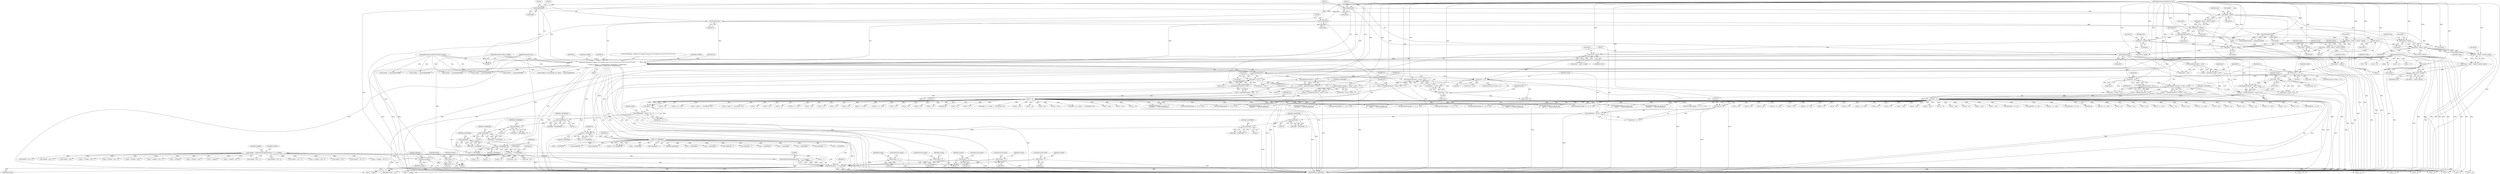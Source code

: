 digraph "0_poppler_9cf2325fb22f812b31858e519411f57747d39bd8_0@API" {
"1003112" [label="(Call,gfree(colorBuf))"];
"1000886" [label="(Call,colorBuf = (SplashColorPtr)gmallocn3((yp + 1), w, nComps))"];
"1000888" [label="(Call,(SplashColorPtr)gmallocn3((yp + 1), w, nComps))"];
"1000890" [label="(Call,gmallocn3((yp + 1), w, nComps))"];
"1000866" [label="(Call,yp = h / scaledHeight)"];
"1000868" [label="(Call,h / scaledHeight)"];
"1000192" [label="(Call,printf(\"drawImage: srcMode=%d srcAlpha=%d w=%d h=%d mat=[%.2f %.2f %.2f %.2f %.2f %.2f]\n\",\n\t   srcMode, srcAlpha, w, h, (double)mat[0], (double)mat[1], (double)mat[2],\n\t   (double)mat[3], (double)mat[4], (double)mat[5]))"];
"1000107" [label="(MethodParameterIn,SplashColorMode srcMode)"];
"1000108" [label="(MethodParameterIn,GBool srcAlpha)"];
"1000109" [label="(MethodParameterIn,int w)"];
"1000110" [label="(MethodParameterIn,int h)"];
"1000198" [label="(Call,(double)mat[0])"];
"1000111" [label="(MethodParameterIn,SplashCoord *mat)"];
"1000203" [label="(Call,(double)mat[1])"];
"1000208" [label="(Call,(double)mat[2])"];
"1000213" [label="(Call,(double)mat[3])"];
"1000218" [label="(Call,(double)mat[4])"];
"1000223" [label="(Call,(double)mat[5])"];
"1000604" [label="(Call,scaledHeight - 1)"];
"1000596" [label="(Call,scaledHeight - 1)"];
"1000575" [label="(Call,scaledHeight - 1)"];
"1000567" [label="(Call,scaledHeight - 1)"];
"1000507" [label="(Call,scaledHeight = abs(ty2 - ty) + 1)"];
"1000510" [label="(Call,abs(ty2 - ty))"];
"1000511" [label="(Call,ty2 - ty)"];
"1000497" [label="(Call,ty2 = splashFloor(mat[5] + yScale - 0.01))"];
"1000499" [label="(Call,splashFloor(mat[5] + yScale - 0.01))"];
"1000504" [label="(Call,yScale - 0.01)"];
"1000465" [label="(Call,yScale >= 0)"];
"1000399" [label="(Call,mat[2] / yScale)"];
"1000387" [label="(Call,mat[1] * mat[2])"];
"1000321" [label="(Call,splashAbs(mat[1]))"];
"1000307" [label="(Call,mat[1] * mat[2])"];
"1000380" [label="(Call,yScale = mat[3] - (mat[1] * mat[2]) / mat[0])"];
"1000382" [label="(Call,mat[3] - (mat[1] * mat[2]) / mat[0])"];
"1000300" [label="(Call,mat[0] * mat[3])"];
"1000386" [label="(Call,(mat[1] * mat[2]) / mat[0])"];
"1000325" [label="(Call,splashAbs(mat[0]))"];
"1000357" [label="(Call,-mat[3] / yScale)"];
"1000358" [label="(Call,-mat[3])"];
"1000345" [label="(Call,mat[0] * mat[3])"];
"1000338" [label="(Call,yScale = mat[2] - (mat[0] * mat[3]) / mat[1])"];
"1000340" [label="(Call,mat[2] - (mat[0] * mat[3]) / mat[1])"];
"1000344" [label="(Call,(mat[0] * mat[3]) / mat[1])"];
"1000334" [label="(Call,-mat[1])"];
"1000477" [label="(Call,ty2 = splashFloor(mat[5] + yScale + 0.01))"];
"1000479" [label="(Call,splashFloor(mat[5] + yScale + 0.01))"];
"1000472" [label="(Call,mat[5] - 0.01)"];
"1000489" [label="(Call,ty = splashFloor(mat[5] + 0.01))"];
"1000491" [label="(Call,splashFloor(mat[5] + 0.01))"];
"1000469" [label="(Call,ty = splashFloor(mat[5] - 0.01))"];
"1000471" [label="(Call,splashFloor(mat[5] - 0.01))"];
"1000883" [label="(Call,w % scaledWidth)"];
"1000878" [label="(Call,w / scaledWidth)"];
"1000588" [label="(Call,scaledWidth - 1)"];
"1000550" [label="(Call,scaledWidth - 1)"];
"1000456" [label="(Call,scaledWidth = abs(tx2 - tx) + 1)"];
"1000459" [label="(Call,abs(tx2 - tx))"];
"1000460" [label="(Call,tx2 - tx)"];
"1000426" [label="(Call,tx2 = splashFloor(mat[4] + xScale + 0.01))"];
"1000428" [label="(Call,splashFloor(mat[4] + xScale + 0.01))"];
"1000421" [label="(Call,mat[4] - 0.01)"];
"1000414" [label="(Call,xScale >= 0)"];
"1000375" [label="(Call,xScale = mat[0])"];
"1000332" [label="(Call,xScale = -mat[1])"];
"1000446" [label="(Call,tx2 = splashFloor(mat[4] + xScale - 0.01))"];
"1000448" [label="(Call,splashFloor(mat[4] + xScale - 0.01))"];
"1000453" [label="(Call,xScale - 0.01)"];
"1000418" [label="(Call,tx = splashFloor(mat[4] - 0.01))"];
"1000420" [label="(Call,splashFloor(mat[4] - 0.01))"];
"1000438" [label="(Call,tx = splashFloor(mat[4] + 0.01))"];
"1000440" [label="(Call,splashFloor(mat[4] + 0.01))"];
"1000286" [label="(Call,nComps = 4)"];
"1000266" [label="(Call,nComps = 4)"];
"1000231" [label="(Call,nComps = 0)"];
"1000276" [label="(Call,nComps = 3)"];
"1000256" [label="(Call,nComps = 3)"];
"1000246" [label="(Call,nComps = 1)"];
"1001660" [label="(Call,colorBuf + xSrc * 4)"];
"1000441" [label="(Call,mat[4] + 0.01)"];
"1002737" [label="(Call,colorBuf + xSrc * 4)"];
"1000472" [label="(Call,mat[5] - 0.01)"];
"1000596" [label="(Call,scaledHeight - 1)"];
"1000876" [label="(Call,xp = w / scaledWidth)"];
"1000273" [label="(Call,srcMode == splashModeBGR8)"];
"1000488" [label="(Block,)"];
"1003113" [label="(Identifier,colorBuf)"];
"1000345" [label="(Call,mat[0] * mat[3])"];
"1000415" [label="(Identifier,xScale)"];
"1000208" [label="(Call,(double)mat[2])"];
"1001603" [label="(Call,x < scaledWidth)"];
"1000462" [label="(Identifier,tx)"];
"1000904" [label="(Call,yp + 1)"];
"1002645" [label="(Call,drawAAPixel(&pipe, tx + x2, ty + y2))"];
"1000625" [label="(Call,urx = tx + ury1)"];
"1000456" [label="(Call,scaledWidth = abs(tx2 - tx) + 1)"];
"1000383" [label="(Call,mat[3])"];
"1002083" [label="(Call,tx + x2)"];
"1000527" [label="(Call,yScale < 0)"];
"1000637" [label="(Call,tx + lly1)"];
"1002440" [label="(Call,drawAAPixel(&pipe, tx + x2, ty + y2))"];
"1000263" [label="(Call,srcMode == splashModeXBGR8)"];
"1001331" [label="(Call,ty + y2)"];
"1003090" [label="(Call,drawPixel(&pipe, tx + x2, ty + y2,\n\t\t      clipRes2 == splashClipAllInside))"];
"1000346" [label="(Call,mat[0])"];
"1003096" [label="(Call,ty + y2)"];
"1001269" [label="(Call,w - m)"];
"1002072" [label="(Call,tx + x2)"];
"1000883" [label="(Call,w % scaledWidth)"];
"1000215" [label="(Call,mat[3])"];
"1000196" [label="(Identifier,w)"];
"1000677" [label="(Call,llx = tx + llx1)"];
"1000867" [label="(Identifier,yp)"];
"1000195" [label="(Identifier,srcAlpha)"];
"1000403" [label="(Identifier,yScale)"];
"1001079" [label="(Call,tx + k1)"];
"1002947" [label="(Call,p = colorBuf + xSrc * 4)"];
"1000878" [label="(Call,w / scaledWidth)"];
"1002314" [label="(Call,x < scaledWidth)"];
"1000359" [label="(Call,mat[3])"];
"1001221" [label="(Call,colorBuf + xSrc)"];
"1003082" [label="(Call,tx + x2)"];
"1000203" [label="(Call,(double)mat[1])"];
"1000377" [label="(Call,mat[0])"];
"1000205" [label="(Call,mat[1])"];
"1000888" [label="(Call,(SplashColorPtr)gmallocn3((yp + 1), w, nComps))"];
"1000288" [label="(Literal,4)"];
"1000667" [label="(Call,urx = tx + urx1)"];
"1001724" [label="(Call,w - m)"];
"1000895" [label="(Identifier,nComps)"];
"1002949" [label="(Call,colorBuf + xSrc * 4)"];
"1000380" [label="(Call,yScale = mat[3] - (mat[1] * mat[2]) / mat[0])"];
"1000268" [label="(Literal,4)"];
"1001905" [label="(Call,p = colorBuf + xSrc * 4)"];
"1001907" [label="(Call,colorBuf + xSrc * 4)"];
"1000422" [label="(Call,mat[4])"];
"1000374" [label="(Block,)"];
"1000332" [label="(Call,xScale = -mat[1])"];
"1002584" [label="(Call,w - m)"];
"1000311" [label="(Call,mat[2])"];
"1000391" [label="(Call,mat[2])"];
"1000510" [label="(Call,abs(ty2 - ty))"];
"1000414" [label="(Call,xScale >= 0)"];
"1002229" [label="(Call,tx + k1)"];
"1001089" [label="(Call,spanY = ty + ySign * y + (int)(yShear * k1))"];
"1000426" [label="(Call,tx2 = splashFloor(mat[4] + xScale + 0.01))"];
"1000458" [label="(Call,abs(tx2 - tx) + 1)"];
"1000463" [label="(Literal,1)"];
"1002236" [label="(Call,scaledWidth - 1)"];
"1002443" [label="(Call,tx + x2)"];
"1002533" [label="(Call,colorBuf + xSrc * 3)"];
"1000440" [label="(Call,splashFloor(mat[4] + 0.01))"];
"1000516" [label="(Identifier,xSign)"];
"1000684" [label="(Call,ty + lly1)"];
"1000504" [label="(Call,yScale - 0.01)"];
"1000398" [label="(Identifier,xShear)"];
"1000352" [label="(Call,mat[1])"];
"1000447" [label="(Identifier,tx2)"];
"1000233" [label="(Literal,0)"];
"1000500" [label="(Call,mat[5] + yScale - 0.01)"];
"1000551" [label="(Identifier,scaledWidth)"];
"1000266" [label="(Call,nComps = 4)"];
"1000286" [label="(Call,nComps = 4)"];
"1000479" [label="(Call,splashFloor(mat[5] + yScale + 0.01))"];
"1002080" [label="(Call,drawPixel(&pipe, tx + x2, ty + y2,\n\t\t\tclipRes2 == splashClipAllInside))"];
"1000333" [label="(Identifier,xScale)"];
"1000213" [label="(Call,(double)mat[3])"];
"1002368" [label="(Call,colorBuf + xSrc)"];
"1000279" [label="(ControlStructure,break;)"];
"1001065" [label="(Call,tx + k1)"];
"1000304" [label="(Call,mat[3])"];
"1000439" [label="(Identifier,tx)"];
"1000107" [label="(MethodParameterIn,SplashColorMode srcMode)"];
"1000399" [label="(Call,mat[2] / yScale)"];
"1000568" [label="(Identifier,scaledHeight)"];
"1001264" [label="(Call,w - m)"];
"1000416" [label="(Literal,0)"];
"1000903" [label="(Call,gmallocn((yp + 1), w))"];
"1000331" [label="(Block,)"];
"1000604" [label="(Call,scaledHeight - 1)"];
"1001164" [label="(Call,x < scaledWidth)"];
"1001729" [label="(Call,w - m)"];
"1000325" [label="(Call,splashAbs(mat[0]))"];
"1001568" [label="(Call,tx + x2)"];
"1000362" [label="(Identifier,yScale)"];
"1000598" [label="(Literal,1)"];
"1001325" [label="(Call,drawAAPixel(&pipe, tx + x2, ty + y2))"];
"1002683" [label="(Call,x < scaledWidth)"];
"1002662" [label="(Call,ty + y2)"];
"1002139" [label="(Call,yp > 0)"];
"1000322" [label="(Call,mat[1])"];
"1000552" [label="(Literal,1)"];
"1000635" [label="(Call,llx = tx + lly1)"];
"1001053" [label="(Call,scaledWidth - 1)"];
"1000602" [label="(Call,ySign * (scaledHeight - 1))"];
"1000277" [label="(Identifier,nComps)"];
"1000512" [label="(Identifier,ty2)"];
"1001328" [label="(Call,tx + x2)"];
"1000218" [label="(Call,(double)mat[4])"];
"1000223" [label="(Call,(double)mat[5])"];
"1001579" [label="(Call,tx + x2)"];
"1000321" [label="(Call,splashAbs(mat[1]))"];
"1000565" [label="(Call,ySign * (scaledHeight - 1))"];
"1000508" [label="(Identifier,scaledHeight)"];
"1001077" [label="(Call,spanXMax = tx + k1)"];
"1001658" [label="(Call,p = colorBuf + xSrc * 4)"];
"1001015" [label="(Call,w * nComps)"];
"1000418" [label="(Call,tx = splashFloor(mat[4] - 0.01))"];
"1002222" [label="(Call,scaledWidth - 1)"];
"1002871" [label="(Call,tx + x2)"];
"1000622" [label="(Call,ty - ulx1)"];
"1000112" [label="(Block,)"];
"1000506" [label="(Literal,0.01)"];
"1000476" [label="(Literal,0.01)"];
"1000674" [label="(Call,ty + ury1)"];
"1000375" [label="(Call,xScale = mat[0])"];
"1000334" [label="(Call,-mat[1])"];
"1000421" [label="(Call,mat[4] - 0.01)"];
"1001419" [label="(Call,p = colorBuf + xSrc * 3)"];
"1000890" [label="(Call,gmallocn3((yp + 1), w, nComps))"];
"1000514" [label="(Literal,1)"];
"1000349" [label="(Call,mat[3])"];
"1001812" [label="(Call,drawAAPixel(&pipe, tx + x2, ty + y2))"];
"1000278" [label="(Literal,3)"];
"1003093" [label="(Call,tx + x2)"];
"1001980" [label="(Call,w - m)"];
"1002239" [label="(Call,spanY = ty + ySign * y + (int)(yShear * k1))"];
"1002648" [label="(Call,tx + x2)"];
"1000246" [label="(Call,nComps = 1)"];
"1000248" [label="(Literal,1)"];
"1000198" [label="(Call,(double)mat[0])"];
"1003007" [label="(Call,w - m)"];
"1000110" [label="(MethodParameterIn,int h)"];
"1000615" [label="(Call,ulx = tx + uly1)"];
"1002168" [label="(Call,w * nComps)"];
"1000386" [label="(Call,(mat[1] * mat[2]) / mat[0])"];
"1000299" [label="(Call,mat[0] * mat[3] - mat[1] * mat[2])"];
"1000406" [label="(Call,mat[1] / mat[0])"];
"1000881" [label="(Call,xq = w % scaledWidth)"];
"1000453" [label="(Call,xScale - 0.01)"];
"1000679" [label="(Call,tx + llx1)"];
"1000429" [label="(Call,mat[4] + xScale + 0.01)"];
"1000455" [label="(Literal,0.01)"];
"1000355" [label="(Call,xShear = -mat[3] / yScale)"];
"1000433" [label="(Call,xScale + 0.01)"];
"1000425" [label="(Literal,0.01)"];
"1000645" [label="(Call,lrx = tx + lry1)"];
"1000276" [label="(Call,nComps = 3)"];
"1001576" [label="(Call,drawPixel(&pipe, tx + x2, ty + y2,\n\t\t\tclipRes2 == splashClipAllInside))"];
"1000869" [label="(Identifier,h)"];
"1000588" [label="(Call,scaledWidth - 1)"];
"1000197" [label="(Identifier,h)"];
"1000468" [label="(Block,)"];
"1002860" [label="(Call,tx + x2)"];
"1000308" [label="(Call,mat[1])"];
"1000870" [label="(Identifier,scaledHeight)"];
"1000457" [label="(Identifier,scaledWidth)"];
"1001850" [label="(Call,x < scaledWidth)"];
"1000664" [label="(Call,ty + uly1)"];
"1000471" [label="(Call,splashFloor(mat[5] - 0.01))"];
"1000694" [label="(Call,ty + lry1)"];
"1002863" [label="(Call,ty + y2)"];
"1000467" [label="(Literal,0)"];
"1000193" [label="(Literal,\"drawImage: srcMode=%d srcAlpha=%d w=%d h=%d mat=[%.2f %.2f %.2f %.2f %.2f %.2f]\n\")"];
"1000420" [label="(Call,splashFloor(mat[4] - 0.01))"];
"1000897" [label="(Identifier,srcAlpha)"];
"1001826" [label="(Call,tx + x2)"];
"1000868" [label="(Call,h / scaledHeight)"];
"1000499" [label="(Call,splashFloor(mat[5] + yScale - 0.01))"];
"1001815" [label="(Call,tx + x2)"];
"1002086" [label="(Call,ty + y2)"];
"1000567" [label="(Call,scaledHeight - 1)"];
"1000247" [label="(Identifier,nComps)"];
"1000662" [label="(Call,uly = ty + uly1)"];
"1000872" [label="(Identifier,yq)"];
"1002401" [label="(Call,w - m)"];
"1003079" [label="(Call,drawAAPixel(&pipe, tx + x2, ty + y2))"];
"1000194" [label="(Identifier,srcMode)"];
"1000489" [label="(Call,ty = splashFloor(mat[5] + 0.01))"];
"1003112" [label="(Call,gfree(colorBuf))"];
"1000492" [label="(Call,mat[5] + 0.01)"];
"1000866" [label="(Call,yp = h / scaledHeight)"];
"1000465" [label="(Call,yScale >= 0)"];
"1000388" [label="(Call,mat[1])"];
"1000569" [label="(Literal,1)"];
"1001091" [label="(Call,ty + ySign * y + (int)(yShear * k1))"];
"1000338" [label="(Call,yScale = mat[2] - (mat[0] * mat[3]) / mat[1])"];
"1000886" [label="(Call,colorBuf = (SplashColorPtr)gmallocn3((yp + 1), w, nComps))"];
"1000590" [label="(Literal,1)"];
"1000437" [label="(Block,)"];
"1000111" [label="(MethodParameterIn,SplashCoord *mat)"];
"1000225" [label="(Call,mat[5])"];
"1000307" [label="(Call,mat[1] * mat[2])"];
"1000365" [label="(Call,-mat[0] / mat[1])"];
"1000687" [label="(Call,lrx = tx + lrx1)"];
"1000550" [label="(Call,scaledWidth - 1)"];
"1000192" [label="(Call,printf(\"drawImage: srcMode=%d srcAlpha=%d w=%d h=%d mat=[%.2f %.2f %.2f %.2f %.2f %.2f]\n\",\n\t   srcMode, srcAlpha, w, h, (double)mat[0], (double)mat[1], (double)mat[2],\n\t   (double)mat[3], (double)mat[4], (double)mat[5]))"];
"1000256" [label="(Call,nComps = 3)"];
"1000236" [label="(Identifier,bitmap)"];
"1000460" [label="(Call,tx2 - tx)"];
"1002241" [label="(Call,ty + ySign * y + (int)(yShear * k1))"];
"1000249" [label="(ControlStructure,break;)"];
"1000210" [label="(Call,mat[2])"];
"1000597" [label="(Identifier,scaledHeight)"];
"1000109" [label="(MethodParameterIn,int w)"];
"1000258" [label="(Literal,3)"];
"1002215" [label="(Call,tx + k1)"];
"1000344" [label="(Call,(mat[0] * mat[3]) / mat[1])"];
"1000366" [label="(Call,-mat[0])"];
"1000887" [label="(Identifier,colorBuf)"];
"1002874" [label="(Call,ty + y2)"];
"1000243" [label="(Call,srcMode == splashModeMono8)"];
"1001336" [label="(Call,drawPixel(&pipe, tx + x2, ty + y2,\n\t\t\tclipRes2 == splashClipAllInside))"];
"1001072" [label="(Call,scaledWidth - 1)"];
"1000885" [label="(Identifier,scaledWidth)"];
"1000231" [label="(Call,nComps = 0)"];
"1002651" [label="(Call,ty + y2)"];
"1001565" [label="(Call,drawAAPixel(&pipe, tx + x2, ty + y2))"];
"1000327" [label="(Identifier,mat)"];
"1000964" [label="(Call,yStep = yp)"];
"1000606" [label="(Literal,1)"];
"1000381" [label="(Identifier,yScale)"];
"1000427" [label="(Identifier,tx2)"];
"1001364" [label="(Call,x < scaledWidth)"];
"1000353" [label="(Identifier,mat)"];
"1000397" [label="(Call,xShear = mat[2] / yScale)"];
"1002479" [label="(Call,x < scaledWidth)"];
"1000257" [label="(Identifier,nComps)"];
"1002868" [label="(Call,drawPixel(&pipe, tx + x2, ty + y2,\n\t\t      clipRes2 == splashClipAllInside))"];
"1001219" [label="(Call,p = colorBuf + xSrc)"];
"1002446" [label="(Call,ty + y2)"];
"1000511" [label="(Call,ty2 - ty)"];
"1000692" [label="(Call,lry = ty + lry1)"];
"1002203" [label="(Call,scaledWidth - 1)"];
"1002857" [label="(Call,drawAAPixel(&pipe, tx + x2, ty + y2))"];
"1000548" [label="(Call,xSign * (scaledWidth - 1))"];
"1001339" [label="(Call,tx + x2)"];
"1000358" [label="(Call,-mat[3])"];
"1000289" [label="(ControlStructure,break;)"];
"1000647" [label="(Call,tx + lry1)"];
"1000417" [label="(Block,)"];
"1002531" [label="(Call,p = colorBuf + xSrc * 3)"];
"1002120" [label="(Call,yStep = yp)"];
"1000220" [label="(Call,mat[4])"];
"1000287" [label="(Identifier,nComps)"];
"1002457" [label="(Call,ty + y2)"];
"1000382" [label="(Call,mat[3] - (mat[1] * mat[2]) / mat[0])"];
"1000253" [label="(Call,srcMode == splashModeRGB8)"];
"1001829" [label="(Call,ty + y2)"];
"1001342" [label="(Call,ty + y2)"];
"1000335" [label="(Call,mat[1])"];
"1001582" [label="(Call,ty + y2)"];
"1000448" [label="(Call,splashFloor(mat[4] + xScale - 0.01))"];
"1000689" [label="(Call,tx + lrx1)"];
"1000682" [label="(Call,lly = ty + lly1)"];
"1000484" [label="(Call,yScale + 0.01)"];
"1000413" [label="(ControlStructure,if (xScale >= 0))"];
"1000672" [label="(Call,ury = ty + ury1)"];
"1000894" [label="(Identifier,w)"];
"1000340" [label="(Call,mat[2] - (mat[0] * mat[3]) / mat[1])"];
"1000309" [label="(Identifier,mat)"];
"1000659" [label="(Call,tx + ulx1)"];
"1000498" [label="(Identifier,ty2)"];
"1003085" [label="(Call,ty + y2)"];
"1000469" [label="(Call,ty = splashFloor(mat[5] - 0.01))"];
"1000341" [label="(Call,mat[2])"];
"1000320" [label="(Call,splashAbs(mat[1]) > splashAbs(mat[0]))"];
"1000339" [label="(Identifier,yScale)"];
"1000589" [label="(Identifier,scaledWidth)"];
"1001823" [label="(Call,drawPixel(&pipe, tx + x2, ty + y2,\n\t\t\tclipRes2 == splashClipAllInside))"];
"1000108" [label="(MethodParameterIn,GBool srcAlpha)"];
"1000459" [label="(Call,abs(tx2 - tx))"];
"1000573" [label="(Call,ySign * (scaledHeight - 1))"];
"1000490" [label="(Identifier,ty)"];
"1000891" [label="(Call,yp + 1)"];
"1000993" [label="(Call,p = colorBuf)"];
"1000454" [label="(Identifier,xScale)"];
"1000394" [label="(Call,mat[0])"];
"1002659" [label="(Call,tx + x2)"];
"1000232" [label="(Identifier,nComps)"];
"1000575" [label="(Call,scaledHeight - 1)"];
"1002791" [label="(Call,w - m)"];
"1000617" [label="(Call,tx + uly1)"];
"1000461" [label="(Identifier,tx2)"];
"1002454" [label="(Call,tx + x2)"];
"1000983" [label="(Call,yp > 0)"];
"1000449" [label="(Call,mat[4] + xScale - 0.01)"];
"1000586" [label="(Call,xSign * (scaledWidth - 1))"];
"1003118" [label="(MethodReturn,SplashError)"];
"1000191" [label="(Block,)"];
"1000884" [label="(Identifier,w)"];
"1000376" [label="(Identifier,xScale)"];
"1000477" [label="(Call,ty2 = splashFloor(mat[5] + yScale + 0.01))"];
"1000473" [label="(Call,mat[5])"];
"1000577" [label="(Literal,1)"];
"1002075" [label="(Call,ty + y2)"];
"1000879" [label="(Identifier,w)"];
"1000627" [label="(Call,tx + ury1)"];
"1000605" [label="(Identifier,scaledHeight)"];
"1000594" [label="(Call,ySign * (scaledHeight - 1))"];
"1001482" [label="(Call,w - m)"];
"1002366" [label="(Call,p = colorBuf + xSrc)"];
"1001487" [label="(Call,w - m)"];
"1000438" [label="(Call,tx = splashFloor(mat[4] + 0.01))"];
"1001975" [label="(Call,w - m)"];
"1000428" [label="(Call,splashFloor(mat[4] + xScale + 0.01))"];
"1000669" [label="(Call,tx + urx1)"];
"1002227" [label="(Call,spanXMax = tx + k1)"];
"1000387" [label="(Call,mat[1] * mat[2])"];
"1002069" [label="(Call,drawAAPixel(&pipe, tx + x2, ty + y2))"];
"1003115" [label="(Identifier,alphaBuf)"];
"1000509" [label="(Call,abs(ty2 - ty) + 1)"];
"1001063" [label="(Call,spanXMin = tx + k1)"];
"1000933" [label="(Call,srcAlpha || (vectorAntialias && clipRes != splashClipAllInside))"];
"1000470" [label="(Identifier,ty)"];
"1001571" [label="(Call,ty + y2)"];
"1000283" [label="(Call,srcMode == splashModeCMYK8)"];
"1000229" [label="(Identifier,ok)"];
"1000657" [label="(Call,ulx = tx + ulx1)"];
"1000507" [label="(Call,scaledHeight = abs(ty2 - ty) + 1)"];
"1000326" [label="(Call,mat[0])"];
"1000880" [label="(Identifier,scaledWidth)"];
"1000497" [label="(Call,ty2 = splashFloor(mat[5] + yScale - 0.01))"];
"1001086" [label="(Call,scaledWidth - 1)"];
"1002895" [label="(Call,x < scaledWidth)"];
"1002149" [label="(Call,p = colorBuf)"];
"1000301" [label="(Call,mat[0])"];
"1000259" [label="(ControlStructure,break;)"];
"1000238" [label="(Block,)"];
"1002451" [label="(Call,drawPixel(&pipe, tx + x2, ty + y2,\n\t\t      clipRes2 == splashClipAllInside))"];
"1000873" [label="(Call,h % scaledHeight)"];
"1000267" [label="(Identifier,nComps)"];
"1000300" [label="(Call,mat[0] * mat[3])"];
"1000466" [label="(Identifier,yScale)"];
"1000491" [label="(Call,splashFloor(mat[5] + 0.01))"];
"1001818" [label="(Call,ty + y2)"];
"1000518" [label="(Call,xScale < 0)"];
"1000576" [label="(Identifier,scaledHeight)"];
"1000513" [label="(Identifier,ty)"];
"1000478" [label="(Identifier,ty2)"];
"1002735" [label="(Call,p = colorBuf + xSrc * 4)"];
"1000446" [label="(Call,tx2 = splashFloor(mat[4] + xScale - 0.01))"];
"1000357" [label="(Call,-mat[3] / yScale)"];
"1000356" [label="(Identifier,xShear)"];
"1000464" [label="(ControlStructure,if (yScale >= 0))"];
"1000200" [label="(Call,mat[0])"];
"1000505" [label="(Identifier,yScale)"];
"1001421" [label="(Call,colorBuf + xSrc * 3)"];
"1000419" [label="(Identifier,tx)"];
"1001018" [label="(Call,q += w)"];
"1000395" [label="(Identifier,mat)"];
"1000480" [label="(Call,mat[5] + yScale + 0.01)"];
"1002656" [label="(Call,drawPixel(&pipe, tx + x2, ty + y2,\n\t\t      clipRes2 == splashClipAllInside))"];
"1000400" [label="(Call,mat[2])"];
"1000269" [label="(ControlStructure,break;)"];
"1002213" [label="(Call,spanXMin = tx + k1)"];
"1003112" -> "1000112"  [label="AST: "];
"1003112" -> "1003113"  [label="CFG: "];
"1003113" -> "1003112"  [label="AST: "];
"1003115" -> "1003112"  [label="CFG: "];
"1003112" -> "1003118"  [label="DDG: "];
"1003112" -> "1003118"  [label="DDG: "];
"1000886" -> "1003112"  [label="DDG: "];
"1000886" -> "1000112"  [label="AST: "];
"1000886" -> "1000888"  [label="CFG: "];
"1000887" -> "1000886"  [label="AST: "];
"1000888" -> "1000886"  [label="AST: "];
"1000897" -> "1000886"  [label="CFG: "];
"1000886" -> "1003118"  [label="DDG: "];
"1000888" -> "1000886"  [label="DDG: "];
"1000886" -> "1000993"  [label="DDG: "];
"1000886" -> "1001219"  [label="DDG: "];
"1000886" -> "1001221"  [label="DDG: "];
"1000886" -> "1001419"  [label="DDG: "];
"1000886" -> "1001421"  [label="DDG: "];
"1000886" -> "1001658"  [label="DDG: "];
"1000886" -> "1001660"  [label="DDG: "];
"1000886" -> "1001905"  [label="DDG: "];
"1000886" -> "1001907"  [label="DDG: "];
"1000886" -> "1002149"  [label="DDG: "];
"1000886" -> "1002366"  [label="DDG: "];
"1000886" -> "1002368"  [label="DDG: "];
"1000886" -> "1002531"  [label="DDG: "];
"1000886" -> "1002533"  [label="DDG: "];
"1000886" -> "1002735"  [label="DDG: "];
"1000886" -> "1002737"  [label="DDG: "];
"1000886" -> "1002947"  [label="DDG: "];
"1000886" -> "1002949"  [label="DDG: "];
"1000888" -> "1000890"  [label="CFG: "];
"1000889" -> "1000888"  [label="AST: "];
"1000890" -> "1000888"  [label="AST: "];
"1000888" -> "1003118"  [label="DDG: "];
"1000890" -> "1000888"  [label="DDG: "];
"1000890" -> "1000888"  [label="DDG: "];
"1000890" -> "1000888"  [label="DDG: "];
"1000890" -> "1000895"  [label="CFG: "];
"1000891" -> "1000890"  [label="AST: "];
"1000894" -> "1000890"  [label="AST: "];
"1000895" -> "1000890"  [label="AST: "];
"1000890" -> "1003118"  [label="DDG: "];
"1000890" -> "1003118"  [label="DDG: "];
"1000890" -> "1003118"  [label="DDG: "];
"1000866" -> "1000890"  [label="DDG: "];
"1000883" -> "1000890"  [label="DDG: "];
"1000109" -> "1000890"  [label="DDG: "];
"1000286" -> "1000890"  [label="DDG: "];
"1000266" -> "1000890"  [label="DDG: "];
"1000231" -> "1000890"  [label="DDG: "];
"1000276" -> "1000890"  [label="DDG: "];
"1000256" -> "1000890"  [label="DDG: "];
"1000246" -> "1000890"  [label="DDG: "];
"1000890" -> "1000903"  [label="DDG: "];
"1000890" -> "1001015"  [label="DDG: "];
"1000890" -> "1001015"  [label="DDG: "];
"1000890" -> "1001264"  [label="DDG: "];
"1000890" -> "1001482"  [label="DDG: "];
"1000890" -> "1001724"  [label="DDG: "];
"1000890" -> "1001975"  [label="DDG: "];
"1000890" -> "1002168"  [label="DDG: "];
"1000890" -> "1002168"  [label="DDG: "];
"1000890" -> "1002401"  [label="DDG: "];
"1000890" -> "1002584"  [label="DDG: "];
"1000890" -> "1002791"  [label="DDG: "];
"1000890" -> "1003007"  [label="DDG: "];
"1000866" -> "1000112"  [label="AST: "];
"1000866" -> "1000868"  [label="CFG: "];
"1000867" -> "1000866"  [label="AST: "];
"1000868" -> "1000866"  [label="AST: "];
"1000872" -> "1000866"  [label="CFG: "];
"1000866" -> "1003118"  [label="DDG: "];
"1000868" -> "1000866"  [label="DDG: "];
"1000868" -> "1000866"  [label="DDG: "];
"1000866" -> "1000891"  [label="DDG: "];
"1000866" -> "1000903"  [label="DDG: "];
"1000866" -> "1000904"  [label="DDG: "];
"1000866" -> "1000964"  [label="DDG: "];
"1000866" -> "1000983"  [label="DDG: "];
"1000866" -> "1002120"  [label="DDG: "];
"1000866" -> "1002139"  [label="DDG: "];
"1000868" -> "1000870"  [label="CFG: "];
"1000869" -> "1000868"  [label="AST: "];
"1000870" -> "1000868"  [label="AST: "];
"1000192" -> "1000868"  [label="DDG: "];
"1000110" -> "1000868"  [label="DDG: "];
"1000604" -> "1000868"  [label="DDG: "];
"1000868" -> "1000873"  [label="DDG: "];
"1000868" -> "1000873"  [label="DDG: "];
"1000192" -> "1000191"  [label="AST: "];
"1000192" -> "1000223"  [label="CFG: "];
"1000193" -> "1000192"  [label="AST: "];
"1000194" -> "1000192"  [label="AST: "];
"1000195" -> "1000192"  [label="AST: "];
"1000196" -> "1000192"  [label="AST: "];
"1000197" -> "1000192"  [label="AST: "];
"1000198" -> "1000192"  [label="AST: "];
"1000203" -> "1000192"  [label="AST: "];
"1000208" -> "1000192"  [label="AST: "];
"1000213" -> "1000192"  [label="AST: "];
"1000218" -> "1000192"  [label="AST: "];
"1000223" -> "1000192"  [label="AST: "];
"1000229" -> "1000192"  [label="CFG: "];
"1000192" -> "1003118"  [label="DDG: "];
"1000192" -> "1003118"  [label="DDG: "];
"1000192" -> "1003118"  [label="DDG: "];
"1000192" -> "1003118"  [label="DDG: "];
"1000192" -> "1003118"  [label="DDG: "];
"1000192" -> "1003118"  [label="DDG: "];
"1000192" -> "1003118"  [label="DDG: "];
"1000192" -> "1003118"  [label="DDG: "];
"1000192" -> "1003118"  [label="DDG: "];
"1000192" -> "1003118"  [label="DDG: "];
"1000192" -> "1003118"  [label="DDG: "];
"1000107" -> "1000192"  [label="DDG: "];
"1000108" -> "1000192"  [label="DDG: "];
"1000109" -> "1000192"  [label="DDG: "];
"1000110" -> "1000192"  [label="DDG: "];
"1000198" -> "1000192"  [label="DDG: "];
"1000203" -> "1000192"  [label="DDG: "];
"1000208" -> "1000192"  [label="DDG: "];
"1000213" -> "1000192"  [label="DDG: "];
"1000218" -> "1000192"  [label="DDG: "];
"1000223" -> "1000192"  [label="DDG: "];
"1000192" -> "1000243"  [label="DDG: "];
"1000192" -> "1000253"  [label="DDG: "];
"1000192" -> "1000263"  [label="DDG: "];
"1000192" -> "1000273"  [label="DDG: "];
"1000192" -> "1000283"  [label="DDG: "];
"1000192" -> "1000878"  [label="DDG: "];
"1000192" -> "1000933"  [label="DDG: "];
"1000107" -> "1000104"  [label="AST: "];
"1000107" -> "1003118"  [label="DDG: "];
"1000107" -> "1000243"  [label="DDG: "];
"1000107" -> "1000253"  [label="DDG: "];
"1000107" -> "1000263"  [label="DDG: "];
"1000107" -> "1000273"  [label="DDG: "];
"1000107" -> "1000283"  [label="DDG: "];
"1000108" -> "1000104"  [label="AST: "];
"1000108" -> "1003118"  [label="DDG: "];
"1000108" -> "1000933"  [label="DDG: "];
"1000109" -> "1000104"  [label="AST: "];
"1000109" -> "1003118"  [label="DDG: "];
"1000109" -> "1000878"  [label="DDG: "];
"1000109" -> "1000883"  [label="DDG: "];
"1000109" -> "1000903"  [label="DDG: "];
"1000109" -> "1001015"  [label="DDG: "];
"1000109" -> "1001018"  [label="DDG: "];
"1000109" -> "1001264"  [label="DDG: "];
"1000109" -> "1001269"  [label="DDG: "];
"1000109" -> "1001482"  [label="DDG: "];
"1000109" -> "1001487"  [label="DDG: "];
"1000109" -> "1001724"  [label="DDG: "];
"1000109" -> "1001729"  [label="DDG: "];
"1000109" -> "1001975"  [label="DDG: "];
"1000109" -> "1001980"  [label="DDG: "];
"1000109" -> "1002168"  [label="DDG: "];
"1000109" -> "1002401"  [label="DDG: "];
"1000109" -> "1002584"  [label="DDG: "];
"1000109" -> "1002791"  [label="DDG: "];
"1000109" -> "1003007"  [label="DDG: "];
"1000110" -> "1000104"  [label="AST: "];
"1000110" -> "1003118"  [label="DDG: "];
"1000110" -> "1000873"  [label="DDG: "];
"1000198" -> "1000200"  [label="CFG: "];
"1000199" -> "1000198"  [label="AST: "];
"1000200" -> "1000198"  [label="AST: "];
"1000204" -> "1000198"  [label="CFG: "];
"1000198" -> "1003118"  [label="DDG: "];
"1000111" -> "1000198"  [label="DDG: "];
"1000198" -> "1000300"  [label="DDG: "];
"1000111" -> "1000104"  [label="AST: "];
"1000111" -> "1003118"  [label="DDG: "];
"1000111" -> "1000203"  [label="DDG: "];
"1000111" -> "1000208"  [label="DDG: "];
"1000111" -> "1000213"  [label="DDG: "];
"1000111" -> "1000218"  [label="DDG: "];
"1000111" -> "1000223"  [label="DDG: "];
"1000111" -> "1000300"  [label="DDG: "];
"1000111" -> "1000307"  [label="DDG: "];
"1000111" -> "1000321"  [label="DDG: "];
"1000111" -> "1000325"  [label="DDG: "];
"1000111" -> "1000334"  [label="DDG: "];
"1000111" -> "1000340"  [label="DDG: "];
"1000111" -> "1000345"  [label="DDG: "];
"1000111" -> "1000344"  [label="DDG: "];
"1000111" -> "1000358"  [label="DDG: "];
"1000111" -> "1000366"  [label="DDG: "];
"1000111" -> "1000365"  [label="DDG: "];
"1000111" -> "1000375"  [label="DDG: "];
"1000111" -> "1000382"  [label="DDG: "];
"1000111" -> "1000387"  [label="DDG: "];
"1000111" -> "1000386"  [label="DDG: "];
"1000111" -> "1000399"  [label="DDG: "];
"1000111" -> "1000406"  [label="DDG: "];
"1000111" -> "1000421"  [label="DDG: "];
"1000111" -> "1000428"  [label="DDG: "];
"1000111" -> "1000429"  [label="DDG: "];
"1000111" -> "1000440"  [label="DDG: "];
"1000111" -> "1000441"  [label="DDG: "];
"1000111" -> "1000448"  [label="DDG: "];
"1000111" -> "1000449"  [label="DDG: "];
"1000111" -> "1000472"  [label="DDG: "];
"1000111" -> "1000479"  [label="DDG: "];
"1000111" -> "1000480"  [label="DDG: "];
"1000111" -> "1000491"  [label="DDG: "];
"1000111" -> "1000492"  [label="DDG: "];
"1000111" -> "1000499"  [label="DDG: "];
"1000111" -> "1000500"  [label="DDG: "];
"1000203" -> "1000205"  [label="CFG: "];
"1000204" -> "1000203"  [label="AST: "];
"1000205" -> "1000203"  [label="AST: "];
"1000209" -> "1000203"  [label="CFG: "];
"1000203" -> "1003118"  [label="DDG: "];
"1000203" -> "1000307"  [label="DDG: "];
"1000208" -> "1000210"  [label="CFG: "];
"1000209" -> "1000208"  [label="AST: "];
"1000210" -> "1000208"  [label="AST: "];
"1000214" -> "1000208"  [label="CFG: "];
"1000208" -> "1003118"  [label="DDG: "];
"1000208" -> "1000307"  [label="DDG: "];
"1000213" -> "1000215"  [label="CFG: "];
"1000214" -> "1000213"  [label="AST: "];
"1000215" -> "1000213"  [label="AST: "];
"1000219" -> "1000213"  [label="CFG: "];
"1000213" -> "1003118"  [label="DDG: "];
"1000213" -> "1000300"  [label="DDG: "];
"1000218" -> "1000220"  [label="CFG: "];
"1000219" -> "1000218"  [label="AST: "];
"1000220" -> "1000218"  [label="AST: "];
"1000224" -> "1000218"  [label="CFG: "];
"1000218" -> "1003118"  [label="DDG: "];
"1000218" -> "1000421"  [label="DDG: "];
"1000218" -> "1000440"  [label="DDG: "];
"1000218" -> "1000441"  [label="DDG: "];
"1000218" -> "1000448"  [label="DDG: "];
"1000218" -> "1000449"  [label="DDG: "];
"1000223" -> "1000225"  [label="CFG: "];
"1000224" -> "1000223"  [label="AST: "];
"1000225" -> "1000223"  [label="AST: "];
"1000223" -> "1003118"  [label="DDG: "];
"1000223" -> "1000472"  [label="DDG: "];
"1000223" -> "1000491"  [label="DDG: "];
"1000223" -> "1000492"  [label="DDG: "];
"1000223" -> "1000499"  [label="DDG: "];
"1000223" -> "1000500"  [label="DDG: "];
"1000604" -> "1000602"  [label="AST: "];
"1000604" -> "1000606"  [label="CFG: "];
"1000605" -> "1000604"  [label="AST: "];
"1000606" -> "1000604"  [label="AST: "];
"1000602" -> "1000604"  [label="CFG: "];
"1000604" -> "1003118"  [label="DDG: "];
"1000604" -> "1000602"  [label="DDG: "];
"1000604" -> "1000602"  [label="DDG: "];
"1000596" -> "1000604"  [label="DDG: "];
"1000596" -> "1000594"  [label="AST: "];
"1000596" -> "1000598"  [label="CFG: "];
"1000597" -> "1000596"  [label="AST: "];
"1000598" -> "1000596"  [label="AST: "];
"1000594" -> "1000596"  [label="CFG: "];
"1000596" -> "1000594"  [label="DDG: "];
"1000596" -> "1000594"  [label="DDG: "];
"1000575" -> "1000596"  [label="DDG: "];
"1000575" -> "1000573"  [label="AST: "];
"1000575" -> "1000577"  [label="CFG: "];
"1000576" -> "1000575"  [label="AST: "];
"1000577" -> "1000575"  [label="AST: "];
"1000573" -> "1000575"  [label="CFG: "];
"1000575" -> "1000573"  [label="DDG: "];
"1000575" -> "1000573"  [label="DDG: "];
"1000567" -> "1000575"  [label="DDG: "];
"1000567" -> "1000565"  [label="AST: "];
"1000567" -> "1000569"  [label="CFG: "];
"1000568" -> "1000567"  [label="AST: "];
"1000569" -> "1000567"  [label="AST: "];
"1000565" -> "1000567"  [label="CFG: "];
"1000567" -> "1000565"  [label="DDG: "];
"1000567" -> "1000565"  [label="DDG: "];
"1000507" -> "1000567"  [label="DDG: "];
"1000507" -> "1000112"  [label="AST: "];
"1000507" -> "1000509"  [label="CFG: "];
"1000508" -> "1000507"  [label="AST: "];
"1000509" -> "1000507"  [label="AST: "];
"1000516" -> "1000507"  [label="CFG: "];
"1000507" -> "1003118"  [label="DDG: "];
"1000510" -> "1000507"  [label="DDG: "];
"1000510" -> "1000509"  [label="AST: "];
"1000510" -> "1000511"  [label="CFG: "];
"1000511" -> "1000510"  [label="AST: "];
"1000514" -> "1000510"  [label="CFG: "];
"1000510" -> "1003118"  [label="DDG: "];
"1000510" -> "1000509"  [label="DDG: "];
"1000511" -> "1000510"  [label="DDG: "];
"1000511" -> "1000510"  [label="DDG: "];
"1000511" -> "1000513"  [label="CFG: "];
"1000512" -> "1000511"  [label="AST: "];
"1000513" -> "1000511"  [label="AST: "];
"1000511" -> "1003118"  [label="DDG: "];
"1000497" -> "1000511"  [label="DDG: "];
"1000477" -> "1000511"  [label="DDG: "];
"1000489" -> "1000511"  [label="DDG: "];
"1000469" -> "1000511"  [label="DDG: "];
"1000511" -> "1000622"  [label="DDG: "];
"1000511" -> "1000662"  [label="DDG: "];
"1000511" -> "1000664"  [label="DDG: "];
"1000511" -> "1000672"  [label="DDG: "];
"1000511" -> "1000674"  [label="DDG: "];
"1000511" -> "1000682"  [label="DDG: "];
"1000511" -> "1000684"  [label="DDG: "];
"1000511" -> "1000692"  [label="DDG: "];
"1000511" -> "1000694"  [label="DDG: "];
"1000511" -> "1001089"  [label="DDG: "];
"1000511" -> "1001091"  [label="DDG: "];
"1000511" -> "1001325"  [label="DDG: "];
"1000511" -> "1001331"  [label="DDG: "];
"1000511" -> "1001336"  [label="DDG: "];
"1000511" -> "1001342"  [label="DDG: "];
"1000511" -> "1001565"  [label="DDG: "];
"1000511" -> "1001571"  [label="DDG: "];
"1000511" -> "1001576"  [label="DDG: "];
"1000511" -> "1001582"  [label="DDG: "];
"1000511" -> "1001812"  [label="DDG: "];
"1000511" -> "1001818"  [label="DDG: "];
"1000511" -> "1001823"  [label="DDG: "];
"1000511" -> "1001829"  [label="DDG: "];
"1000511" -> "1002069"  [label="DDG: "];
"1000511" -> "1002075"  [label="DDG: "];
"1000511" -> "1002080"  [label="DDG: "];
"1000511" -> "1002086"  [label="DDG: "];
"1000511" -> "1002239"  [label="DDG: "];
"1000511" -> "1002241"  [label="DDG: "];
"1000511" -> "1002440"  [label="DDG: "];
"1000511" -> "1002446"  [label="DDG: "];
"1000511" -> "1002451"  [label="DDG: "];
"1000511" -> "1002457"  [label="DDG: "];
"1000511" -> "1002645"  [label="DDG: "];
"1000511" -> "1002651"  [label="DDG: "];
"1000511" -> "1002656"  [label="DDG: "];
"1000511" -> "1002662"  [label="DDG: "];
"1000511" -> "1002857"  [label="DDG: "];
"1000511" -> "1002863"  [label="DDG: "];
"1000511" -> "1002868"  [label="DDG: "];
"1000511" -> "1002874"  [label="DDG: "];
"1000511" -> "1003079"  [label="DDG: "];
"1000511" -> "1003085"  [label="DDG: "];
"1000511" -> "1003090"  [label="DDG: "];
"1000511" -> "1003096"  [label="DDG: "];
"1000497" -> "1000488"  [label="AST: "];
"1000497" -> "1000499"  [label="CFG: "];
"1000498" -> "1000497"  [label="AST: "];
"1000499" -> "1000497"  [label="AST: "];
"1000508" -> "1000497"  [label="CFG: "];
"1000497" -> "1003118"  [label="DDG: "];
"1000499" -> "1000497"  [label="DDG: "];
"1000499" -> "1000500"  [label="CFG: "];
"1000500" -> "1000499"  [label="AST: "];
"1000499" -> "1003118"  [label="DDG: "];
"1000504" -> "1000499"  [label="DDG: "];
"1000504" -> "1000499"  [label="DDG: "];
"1000504" -> "1000500"  [label="AST: "];
"1000504" -> "1000506"  [label="CFG: "];
"1000505" -> "1000504"  [label="AST: "];
"1000506" -> "1000504"  [label="AST: "];
"1000500" -> "1000504"  [label="CFG: "];
"1000504" -> "1000500"  [label="DDG: "];
"1000504" -> "1000500"  [label="DDG: "];
"1000465" -> "1000504"  [label="DDG: "];
"1000504" -> "1000527"  [label="DDG: "];
"1000465" -> "1000464"  [label="AST: "];
"1000465" -> "1000467"  [label="CFG: "];
"1000466" -> "1000465"  [label="AST: "];
"1000467" -> "1000465"  [label="AST: "];
"1000470" -> "1000465"  [label="CFG: "];
"1000490" -> "1000465"  [label="CFG: "];
"1000465" -> "1003118"  [label="DDG: "];
"1000399" -> "1000465"  [label="DDG: "];
"1000357" -> "1000465"  [label="DDG: "];
"1000465" -> "1000479"  [label="DDG: "];
"1000465" -> "1000480"  [label="DDG: "];
"1000465" -> "1000484"  [label="DDG: "];
"1000465" -> "1000527"  [label="DDG: "];
"1000399" -> "1000397"  [label="AST: "];
"1000399" -> "1000403"  [label="CFG: "];
"1000400" -> "1000399"  [label="AST: "];
"1000403" -> "1000399"  [label="AST: "];
"1000397" -> "1000399"  [label="CFG: "];
"1000399" -> "1003118"  [label="DDG: "];
"1000399" -> "1000397"  [label="DDG: "];
"1000399" -> "1000397"  [label="DDG: "];
"1000387" -> "1000399"  [label="DDG: "];
"1000380" -> "1000399"  [label="DDG: "];
"1000387" -> "1000386"  [label="AST: "];
"1000387" -> "1000391"  [label="CFG: "];
"1000388" -> "1000387"  [label="AST: "];
"1000391" -> "1000387"  [label="AST: "];
"1000395" -> "1000387"  [label="CFG: "];
"1000387" -> "1000386"  [label="DDG: "];
"1000387" -> "1000386"  [label="DDG: "];
"1000321" -> "1000387"  [label="DDG: "];
"1000307" -> "1000387"  [label="DDG: "];
"1000387" -> "1000406"  [label="DDG: "];
"1000321" -> "1000320"  [label="AST: "];
"1000321" -> "1000322"  [label="CFG: "];
"1000322" -> "1000321"  [label="AST: "];
"1000327" -> "1000321"  [label="CFG: "];
"1000321" -> "1000320"  [label="DDG: "];
"1000307" -> "1000321"  [label="DDG: "];
"1000321" -> "1000334"  [label="DDG: "];
"1000307" -> "1000299"  [label="AST: "];
"1000307" -> "1000311"  [label="CFG: "];
"1000308" -> "1000307"  [label="AST: "];
"1000311" -> "1000307"  [label="AST: "];
"1000299" -> "1000307"  [label="CFG: "];
"1000307" -> "1003118"  [label="DDG: "];
"1000307" -> "1003118"  [label="DDG: "];
"1000307" -> "1000299"  [label="DDG: "];
"1000307" -> "1000299"  [label="DDG: "];
"1000307" -> "1000340"  [label="DDG: "];
"1000380" -> "1000374"  [label="AST: "];
"1000380" -> "1000382"  [label="CFG: "];
"1000381" -> "1000380"  [label="AST: "];
"1000382" -> "1000380"  [label="AST: "];
"1000398" -> "1000380"  [label="CFG: "];
"1000380" -> "1003118"  [label="DDG: "];
"1000382" -> "1000380"  [label="DDG: "];
"1000382" -> "1000380"  [label="DDG: "];
"1000382" -> "1000386"  [label="CFG: "];
"1000383" -> "1000382"  [label="AST: "];
"1000386" -> "1000382"  [label="AST: "];
"1000382" -> "1003118"  [label="DDG: "];
"1000382" -> "1003118"  [label="DDG: "];
"1000300" -> "1000382"  [label="DDG: "];
"1000386" -> "1000382"  [label="DDG: "];
"1000386" -> "1000382"  [label="DDG: "];
"1000300" -> "1000299"  [label="AST: "];
"1000300" -> "1000304"  [label="CFG: "];
"1000301" -> "1000300"  [label="AST: "];
"1000304" -> "1000300"  [label="AST: "];
"1000309" -> "1000300"  [label="CFG: "];
"1000300" -> "1003118"  [label="DDG: "];
"1000300" -> "1003118"  [label="DDG: "];
"1000300" -> "1000299"  [label="DDG: "];
"1000300" -> "1000299"  [label="DDG: "];
"1000300" -> "1000325"  [label="DDG: "];
"1000300" -> "1000345"  [label="DDG: "];
"1000386" -> "1000394"  [label="CFG: "];
"1000394" -> "1000386"  [label="AST: "];
"1000386" -> "1003118"  [label="DDG: "];
"1000325" -> "1000386"  [label="DDG: "];
"1000386" -> "1000406"  [label="DDG: "];
"1000325" -> "1000320"  [label="AST: "];
"1000325" -> "1000326"  [label="CFG: "];
"1000326" -> "1000325"  [label="AST: "];
"1000320" -> "1000325"  [label="CFG: "];
"1000325" -> "1000320"  [label="DDG: "];
"1000325" -> "1000345"  [label="DDG: "];
"1000325" -> "1000375"  [label="DDG: "];
"1000357" -> "1000355"  [label="AST: "];
"1000357" -> "1000362"  [label="CFG: "];
"1000358" -> "1000357"  [label="AST: "];
"1000362" -> "1000357"  [label="AST: "];
"1000355" -> "1000357"  [label="CFG: "];
"1000357" -> "1003118"  [label="DDG: "];
"1000357" -> "1000355"  [label="DDG: "];
"1000357" -> "1000355"  [label="DDG: "];
"1000358" -> "1000357"  [label="DDG: "];
"1000338" -> "1000357"  [label="DDG: "];
"1000358" -> "1000359"  [label="CFG: "];
"1000359" -> "1000358"  [label="AST: "];
"1000362" -> "1000358"  [label="CFG: "];
"1000358" -> "1003118"  [label="DDG: "];
"1000345" -> "1000358"  [label="DDG: "];
"1000345" -> "1000344"  [label="AST: "];
"1000345" -> "1000349"  [label="CFG: "];
"1000346" -> "1000345"  [label="AST: "];
"1000349" -> "1000345"  [label="AST: "];
"1000353" -> "1000345"  [label="CFG: "];
"1000345" -> "1000344"  [label="DDG: "];
"1000345" -> "1000344"  [label="DDG: "];
"1000345" -> "1000366"  [label="DDG: "];
"1000338" -> "1000331"  [label="AST: "];
"1000338" -> "1000340"  [label="CFG: "];
"1000339" -> "1000338"  [label="AST: "];
"1000340" -> "1000338"  [label="AST: "];
"1000356" -> "1000338"  [label="CFG: "];
"1000338" -> "1003118"  [label="DDG: "];
"1000340" -> "1000338"  [label="DDG: "];
"1000340" -> "1000338"  [label="DDG: "];
"1000340" -> "1000344"  [label="CFG: "];
"1000341" -> "1000340"  [label="AST: "];
"1000344" -> "1000340"  [label="AST: "];
"1000340" -> "1003118"  [label="DDG: "];
"1000340" -> "1003118"  [label="DDG: "];
"1000344" -> "1000340"  [label="DDG: "];
"1000344" -> "1000340"  [label="DDG: "];
"1000344" -> "1000352"  [label="CFG: "];
"1000352" -> "1000344"  [label="AST: "];
"1000344" -> "1003118"  [label="DDG: "];
"1000334" -> "1000344"  [label="DDG: "];
"1000344" -> "1000365"  [label="DDG: "];
"1000334" -> "1000332"  [label="AST: "];
"1000334" -> "1000335"  [label="CFG: "];
"1000335" -> "1000334"  [label="AST: "];
"1000332" -> "1000334"  [label="CFG: "];
"1000334" -> "1000332"  [label="DDG: "];
"1000477" -> "1000468"  [label="AST: "];
"1000477" -> "1000479"  [label="CFG: "];
"1000478" -> "1000477"  [label="AST: "];
"1000479" -> "1000477"  [label="AST: "];
"1000508" -> "1000477"  [label="CFG: "];
"1000477" -> "1003118"  [label="DDG: "];
"1000479" -> "1000477"  [label="DDG: "];
"1000479" -> "1000480"  [label="CFG: "];
"1000480" -> "1000479"  [label="AST: "];
"1000479" -> "1003118"  [label="DDG: "];
"1000472" -> "1000479"  [label="DDG: "];
"1000472" -> "1000471"  [label="AST: "];
"1000472" -> "1000476"  [label="CFG: "];
"1000473" -> "1000472"  [label="AST: "];
"1000476" -> "1000472"  [label="AST: "];
"1000471" -> "1000472"  [label="CFG: "];
"1000472" -> "1000471"  [label="DDG: "];
"1000472" -> "1000471"  [label="DDG: "];
"1000472" -> "1000480"  [label="DDG: "];
"1000489" -> "1000488"  [label="AST: "];
"1000489" -> "1000491"  [label="CFG: "];
"1000490" -> "1000489"  [label="AST: "];
"1000491" -> "1000489"  [label="AST: "];
"1000498" -> "1000489"  [label="CFG: "];
"1000489" -> "1003118"  [label="DDG: "];
"1000491" -> "1000489"  [label="DDG: "];
"1000491" -> "1000492"  [label="CFG: "];
"1000492" -> "1000491"  [label="AST: "];
"1000491" -> "1003118"  [label="DDG: "];
"1000469" -> "1000468"  [label="AST: "];
"1000469" -> "1000471"  [label="CFG: "];
"1000470" -> "1000469"  [label="AST: "];
"1000471" -> "1000469"  [label="AST: "];
"1000478" -> "1000469"  [label="CFG: "];
"1000469" -> "1003118"  [label="DDG: "];
"1000471" -> "1000469"  [label="DDG: "];
"1000471" -> "1003118"  [label="DDG: "];
"1000883" -> "1000881"  [label="AST: "];
"1000883" -> "1000885"  [label="CFG: "];
"1000884" -> "1000883"  [label="AST: "];
"1000885" -> "1000883"  [label="AST: "];
"1000881" -> "1000883"  [label="CFG: "];
"1000883" -> "1003118"  [label="DDG: "];
"1000883" -> "1000881"  [label="DDG: "];
"1000883" -> "1000881"  [label="DDG: "];
"1000878" -> "1000883"  [label="DDG: "];
"1000878" -> "1000883"  [label="DDG: "];
"1000883" -> "1001053"  [label="DDG: "];
"1000883" -> "1001072"  [label="DDG: "];
"1000883" -> "1001086"  [label="DDG: "];
"1000883" -> "1001164"  [label="DDG: "];
"1000883" -> "1001364"  [label="DDG: "];
"1000883" -> "1001603"  [label="DDG: "];
"1000883" -> "1001850"  [label="DDG: "];
"1000883" -> "1002203"  [label="DDG: "];
"1000883" -> "1002222"  [label="DDG: "];
"1000883" -> "1002236"  [label="DDG: "];
"1000883" -> "1002314"  [label="DDG: "];
"1000883" -> "1002479"  [label="DDG: "];
"1000883" -> "1002683"  [label="DDG: "];
"1000883" -> "1002895"  [label="DDG: "];
"1000878" -> "1000876"  [label="AST: "];
"1000878" -> "1000880"  [label="CFG: "];
"1000879" -> "1000878"  [label="AST: "];
"1000880" -> "1000878"  [label="AST: "];
"1000876" -> "1000878"  [label="CFG: "];
"1000878" -> "1000876"  [label="DDG: "];
"1000878" -> "1000876"  [label="DDG: "];
"1000588" -> "1000878"  [label="DDG: "];
"1000588" -> "1000586"  [label="AST: "];
"1000588" -> "1000590"  [label="CFG: "];
"1000589" -> "1000588"  [label="AST: "];
"1000590" -> "1000588"  [label="AST: "];
"1000586" -> "1000588"  [label="CFG: "];
"1000588" -> "1003118"  [label="DDG: "];
"1000588" -> "1000586"  [label="DDG: "];
"1000588" -> "1000586"  [label="DDG: "];
"1000550" -> "1000588"  [label="DDG: "];
"1000550" -> "1000548"  [label="AST: "];
"1000550" -> "1000552"  [label="CFG: "];
"1000551" -> "1000550"  [label="AST: "];
"1000552" -> "1000550"  [label="AST: "];
"1000548" -> "1000550"  [label="CFG: "];
"1000550" -> "1000548"  [label="DDG: "];
"1000550" -> "1000548"  [label="DDG: "];
"1000456" -> "1000550"  [label="DDG: "];
"1000456" -> "1000112"  [label="AST: "];
"1000456" -> "1000458"  [label="CFG: "];
"1000457" -> "1000456"  [label="AST: "];
"1000458" -> "1000456"  [label="AST: "];
"1000466" -> "1000456"  [label="CFG: "];
"1000456" -> "1003118"  [label="DDG: "];
"1000459" -> "1000456"  [label="DDG: "];
"1000459" -> "1000458"  [label="AST: "];
"1000459" -> "1000460"  [label="CFG: "];
"1000460" -> "1000459"  [label="AST: "];
"1000463" -> "1000459"  [label="CFG: "];
"1000459" -> "1003118"  [label="DDG: "];
"1000459" -> "1000458"  [label="DDG: "];
"1000460" -> "1000459"  [label="DDG: "];
"1000460" -> "1000459"  [label="DDG: "];
"1000460" -> "1000462"  [label="CFG: "];
"1000461" -> "1000460"  [label="AST: "];
"1000462" -> "1000460"  [label="AST: "];
"1000460" -> "1003118"  [label="DDG: "];
"1000426" -> "1000460"  [label="DDG: "];
"1000446" -> "1000460"  [label="DDG: "];
"1000418" -> "1000460"  [label="DDG: "];
"1000438" -> "1000460"  [label="DDG: "];
"1000460" -> "1000615"  [label="DDG: "];
"1000460" -> "1000617"  [label="DDG: "];
"1000460" -> "1000625"  [label="DDG: "];
"1000460" -> "1000627"  [label="DDG: "];
"1000460" -> "1000635"  [label="DDG: "];
"1000460" -> "1000637"  [label="DDG: "];
"1000460" -> "1000645"  [label="DDG: "];
"1000460" -> "1000647"  [label="DDG: "];
"1000460" -> "1000657"  [label="DDG: "];
"1000460" -> "1000659"  [label="DDG: "];
"1000460" -> "1000667"  [label="DDG: "];
"1000460" -> "1000669"  [label="DDG: "];
"1000460" -> "1000677"  [label="DDG: "];
"1000460" -> "1000679"  [label="DDG: "];
"1000460" -> "1000687"  [label="DDG: "];
"1000460" -> "1000689"  [label="DDG: "];
"1000460" -> "1001063"  [label="DDG: "];
"1000460" -> "1001065"  [label="DDG: "];
"1000460" -> "1001077"  [label="DDG: "];
"1000460" -> "1001079"  [label="DDG: "];
"1000460" -> "1001325"  [label="DDG: "];
"1000460" -> "1001328"  [label="DDG: "];
"1000460" -> "1001336"  [label="DDG: "];
"1000460" -> "1001339"  [label="DDG: "];
"1000460" -> "1001565"  [label="DDG: "];
"1000460" -> "1001568"  [label="DDG: "];
"1000460" -> "1001576"  [label="DDG: "];
"1000460" -> "1001579"  [label="DDG: "];
"1000460" -> "1001812"  [label="DDG: "];
"1000460" -> "1001815"  [label="DDG: "];
"1000460" -> "1001823"  [label="DDG: "];
"1000460" -> "1001826"  [label="DDG: "];
"1000460" -> "1002069"  [label="DDG: "];
"1000460" -> "1002072"  [label="DDG: "];
"1000460" -> "1002080"  [label="DDG: "];
"1000460" -> "1002083"  [label="DDG: "];
"1000460" -> "1002213"  [label="DDG: "];
"1000460" -> "1002215"  [label="DDG: "];
"1000460" -> "1002227"  [label="DDG: "];
"1000460" -> "1002229"  [label="DDG: "];
"1000460" -> "1002440"  [label="DDG: "];
"1000460" -> "1002443"  [label="DDG: "];
"1000460" -> "1002451"  [label="DDG: "];
"1000460" -> "1002454"  [label="DDG: "];
"1000460" -> "1002645"  [label="DDG: "];
"1000460" -> "1002648"  [label="DDG: "];
"1000460" -> "1002656"  [label="DDG: "];
"1000460" -> "1002659"  [label="DDG: "];
"1000460" -> "1002857"  [label="DDG: "];
"1000460" -> "1002860"  [label="DDG: "];
"1000460" -> "1002868"  [label="DDG: "];
"1000460" -> "1002871"  [label="DDG: "];
"1000460" -> "1003079"  [label="DDG: "];
"1000460" -> "1003082"  [label="DDG: "];
"1000460" -> "1003090"  [label="DDG: "];
"1000460" -> "1003093"  [label="DDG: "];
"1000426" -> "1000417"  [label="AST: "];
"1000426" -> "1000428"  [label="CFG: "];
"1000427" -> "1000426"  [label="AST: "];
"1000428" -> "1000426"  [label="AST: "];
"1000457" -> "1000426"  [label="CFG: "];
"1000426" -> "1003118"  [label="DDG: "];
"1000428" -> "1000426"  [label="DDG: "];
"1000428" -> "1000429"  [label="CFG: "];
"1000429" -> "1000428"  [label="AST: "];
"1000428" -> "1003118"  [label="DDG: "];
"1000421" -> "1000428"  [label="DDG: "];
"1000414" -> "1000428"  [label="DDG: "];
"1000421" -> "1000420"  [label="AST: "];
"1000421" -> "1000425"  [label="CFG: "];
"1000422" -> "1000421"  [label="AST: "];
"1000425" -> "1000421"  [label="AST: "];
"1000420" -> "1000421"  [label="CFG: "];
"1000421" -> "1000420"  [label="DDG: "];
"1000421" -> "1000420"  [label="DDG: "];
"1000421" -> "1000429"  [label="DDG: "];
"1000414" -> "1000413"  [label="AST: "];
"1000414" -> "1000416"  [label="CFG: "];
"1000415" -> "1000414"  [label="AST: "];
"1000416" -> "1000414"  [label="AST: "];
"1000419" -> "1000414"  [label="CFG: "];
"1000439" -> "1000414"  [label="CFG: "];
"1000414" -> "1003118"  [label="DDG: "];
"1000375" -> "1000414"  [label="DDG: "];
"1000332" -> "1000414"  [label="DDG: "];
"1000414" -> "1000429"  [label="DDG: "];
"1000414" -> "1000433"  [label="DDG: "];
"1000414" -> "1000453"  [label="DDG: "];
"1000414" -> "1000518"  [label="DDG: "];
"1000375" -> "1000374"  [label="AST: "];
"1000375" -> "1000377"  [label="CFG: "];
"1000376" -> "1000375"  [label="AST: "];
"1000377" -> "1000375"  [label="AST: "];
"1000381" -> "1000375"  [label="CFG: "];
"1000332" -> "1000331"  [label="AST: "];
"1000333" -> "1000332"  [label="AST: "];
"1000339" -> "1000332"  [label="CFG: "];
"1000332" -> "1003118"  [label="DDG: "];
"1000446" -> "1000437"  [label="AST: "];
"1000446" -> "1000448"  [label="CFG: "];
"1000447" -> "1000446"  [label="AST: "];
"1000448" -> "1000446"  [label="AST: "];
"1000457" -> "1000446"  [label="CFG: "];
"1000446" -> "1003118"  [label="DDG: "];
"1000448" -> "1000446"  [label="DDG: "];
"1000448" -> "1000449"  [label="CFG: "];
"1000449" -> "1000448"  [label="AST: "];
"1000448" -> "1003118"  [label="DDG: "];
"1000453" -> "1000448"  [label="DDG: "];
"1000453" -> "1000448"  [label="DDG: "];
"1000453" -> "1000449"  [label="AST: "];
"1000453" -> "1000455"  [label="CFG: "];
"1000454" -> "1000453"  [label="AST: "];
"1000455" -> "1000453"  [label="AST: "];
"1000449" -> "1000453"  [label="CFG: "];
"1000453" -> "1000449"  [label="DDG: "];
"1000453" -> "1000449"  [label="DDG: "];
"1000453" -> "1000518"  [label="DDG: "];
"1000418" -> "1000417"  [label="AST: "];
"1000418" -> "1000420"  [label="CFG: "];
"1000419" -> "1000418"  [label="AST: "];
"1000420" -> "1000418"  [label="AST: "];
"1000427" -> "1000418"  [label="CFG: "];
"1000418" -> "1003118"  [label="DDG: "];
"1000420" -> "1000418"  [label="DDG: "];
"1000420" -> "1003118"  [label="DDG: "];
"1000438" -> "1000437"  [label="AST: "];
"1000438" -> "1000440"  [label="CFG: "];
"1000439" -> "1000438"  [label="AST: "];
"1000440" -> "1000438"  [label="AST: "];
"1000447" -> "1000438"  [label="CFG: "];
"1000438" -> "1003118"  [label="DDG: "];
"1000440" -> "1000438"  [label="DDG: "];
"1000440" -> "1000441"  [label="CFG: "];
"1000441" -> "1000440"  [label="AST: "];
"1000440" -> "1003118"  [label="DDG: "];
"1000286" -> "1000238"  [label="AST: "];
"1000286" -> "1000288"  [label="CFG: "];
"1000287" -> "1000286"  [label="AST: "];
"1000288" -> "1000286"  [label="AST: "];
"1000289" -> "1000286"  [label="CFG: "];
"1000286" -> "1003118"  [label="DDG: "];
"1000266" -> "1000238"  [label="AST: "];
"1000266" -> "1000268"  [label="CFG: "];
"1000267" -> "1000266"  [label="AST: "];
"1000268" -> "1000266"  [label="AST: "];
"1000269" -> "1000266"  [label="CFG: "];
"1000266" -> "1003118"  [label="DDG: "];
"1000231" -> "1000112"  [label="AST: "];
"1000231" -> "1000233"  [label="CFG: "];
"1000232" -> "1000231"  [label="AST: "];
"1000233" -> "1000231"  [label="AST: "];
"1000236" -> "1000231"  [label="CFG: "];
"1000231" -> "1003118"  [label="DDG: "];
"1000276" -> "1000238"  [label="AST: "];
"1000276" -> "1000278"  [label="CFG: "];
"1000277" -> "1000276"  [label="AST: "];
"1000278" -> "1000276"  [label="AST: "];
"1000279" -> "1000276"  [label="CFG: "];
"1000276" -> "1003118"  [label="DDG: "];
"1000256" -> "1000238"  [label="AST: "];
"1000256" -> "1000258"  [label="CFG: "];
"1000257" -> "1000256"  [label="AST: "];
"1000258" -> "1000256"  [label="AST: "];
"1000259" -> "1000256"  [label="CFG: "];
"1000256" -> "1003118"  [label="DDG: "];
"1000246" -> "1000238"  [label="AST: "];
"1000246" -> "1000248"  [label="CFG: "];
"1000247" -> "1000246"  [label="AST: "];
"1000248" -> "1000246"  [label="AST: "];
"1000249" -> "1000246"  [label="CFG: "];
"1000246" -> "1003118"  [label="DDG: "];
}
